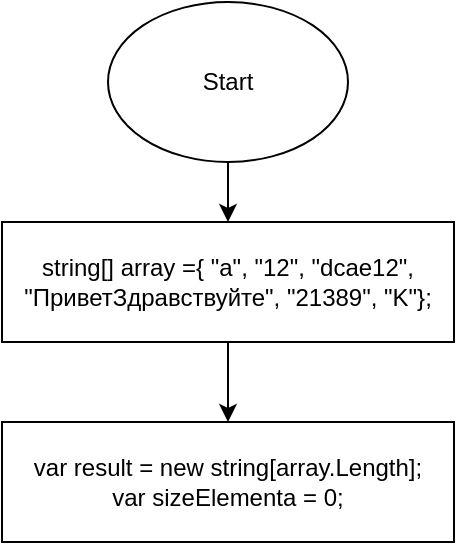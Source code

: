 <mxfile version="20.0.1" type="github">
  <diagram id="Tzrxw52EKtg15QlJ3nBm" name="Page-1">
    <mxGraphModel dx="1422" dy="772" grid="1" gridSize="10" guides="1" tooltips="1" connect="1" arrows="1" fold="1" page="1" pageScale="1" pageWidth="827" pageHeight="1169" math="0" shadow="0">
      <root>
        <mxCell id="0" />
        <mxCell id="1" parent="0" />
        <mxCell id="-WH8ogVmigUCi3VjWPd5-4" style="edgeStyle=orthogonalEdgeStyle;rounded=0;orthogonalLoop=1;jettySize=auto;html=1;exitX=0.5;exitY=1;exitDx=0;exitDy=0;" edge="1" parent="1" source="-WH8ogVmigUCi3VjWPd5-1" target="-WH8ogVmigUCi3VjWPd5-3">
          <mxGeometry relative="1" as="geometry" />
        </mxCell>
        <mxCell id="-WH8ogVmigUCi3VjWPd5-1" value="Start" style="ellipse;whiteSpace=wrap;html=1;" vertex="1" parent="1">
          <mxGeometry x="294" y="40" width="120" height="80" as="geometry" />
        </mxCell>
        <mxCell id="-WH8ogVmigUCi3VjWPd5-7" style="edgeStyle=orthogonalEdgeStyle;rounded=0;orthogonalLoop=1;jettySize=auto;html=1;exitX=0.5;exitY=1;exitDx=0;exitDy=0;" edge="1" parent="1" source="-WH8ogVmigUCi3VjWPd5-3" target="-WH8ogVmigUCi3VjWPd5-5">
          <mxGeometry relative="1" as="geometry" />
        </mxCell>
        <mxCell id="-WH8ogVmigUCi3VjWPd5-3" value="string[] array ={ &quot;a&quot;, &quot;12&quot;, &quot;dcae12&quot;, &quot;ПриветЗдравствуйте&quot;, &quot;21389&quot;, &quot;K&quot;};" style="rounded=0;whiteSpace=wrap;html=1;fillColor=#FFFFFF;" vertex="1" parent="1">
          <mxGeometry x="241" y="150" width="226" height="60" as="geometry" />
        </mxCell>
        <mxCell id="-WH8ogVmigUCi3VjWPd5-5" value="&lt;div&gt;var result = new string[array.Length];&lt;/div&gt;&lt;div&gt;var sizeElementa = 0;&lt;/div&gt;" style="rounded=0;whiteSpace=wrap;html=1;fillColor=#FFFFFF;" vertex="1" parent="1">
          <mxGeometry x="241" y="250" width="226" height="60" as="geometry" />
        </mxCell>
      </root>
    </mxGraphModel>
  </diagram>
</mxfile>
